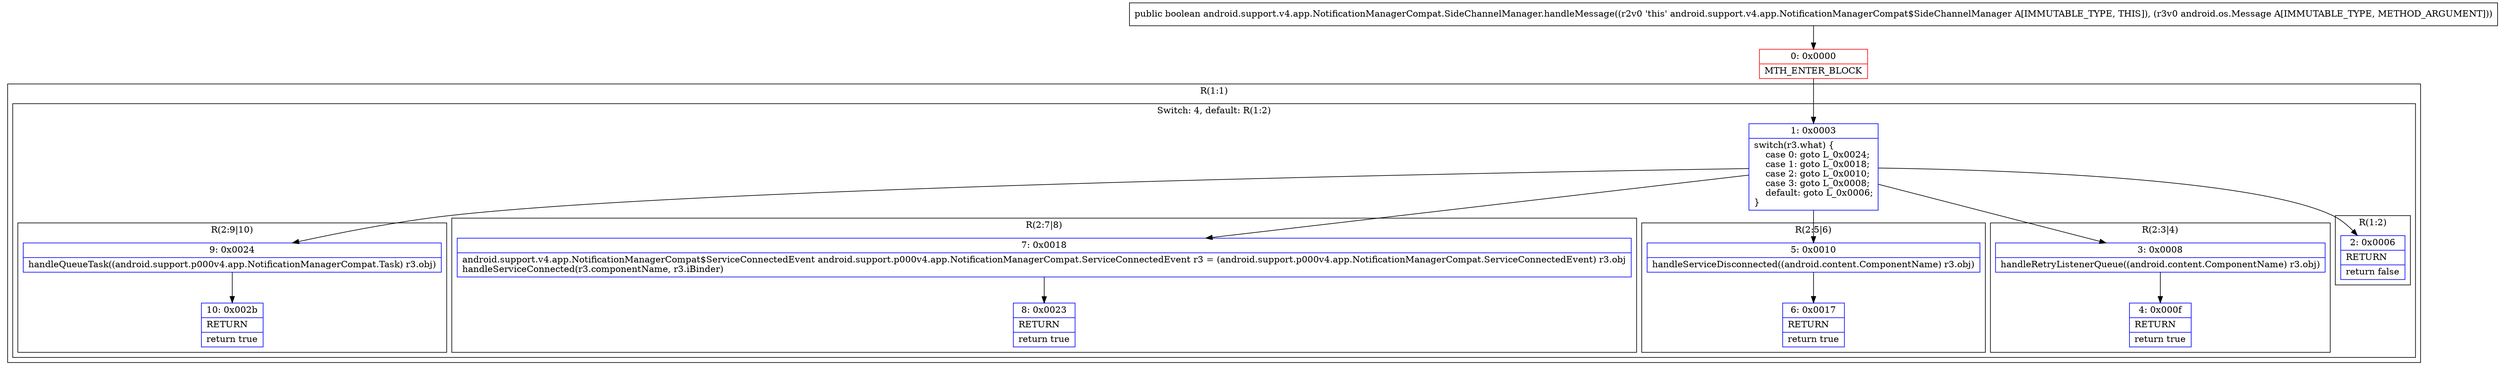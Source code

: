 digraph "CFG forandroid.support.v4.app.NotificationManagerCompat.SideChannelManager.handleMessage(Landroid\/os\/Message;)Z" {
subgraph cluster_Region_535446950 {
label = "R(1:1)";
node [shape=record,color=blue];
subgraph cluster_SwitchRegion_161306355 {
label = "Switch: 4, default: R(1:2)";
node [shape=record,color=blue];
Node_1 [shape=record,label="{1\:\ 0x0003|switch(r3.what) \{\l    case 0: goto L_0x0024;\l    case 1: goto L_0x0018;\l    case 2: goto L_0x0010;\l    case 3: goto L_0x0008;\l    default: goto L_0x0006;\l\}\l}"];
subgraph cluster_Region_1218533111 {
label = "R(2:9|10)";
node [shape=record,color=blue];
Node_9 [shape=record,label="{9\:\ 0x0024|handleQueueTask((android.support.p000v4.app.NotificationManagerCompat.Task) r3.obj)\l}"];
Node_10 [shape=record,label="{10\:\ 0x002b|RETURN\l|return true\l}"];
}
subgraph cluster_Region_337713976 {
label = "R(2:7|8)";
node [shape=record,color=blue];
Node_7 [shape=record,label="{7\:\ 0x0018|android.support.v4.app.NotificationManagerCompat$ServiceConnectedEvent android.support.p000v4.app.NotificationManagerCompat.ServiceConnectedEvent r3 = (android.support.p000v4.app.NotificationManagerCompat.ServiceConnectedEvent) r3.obj\lhandleServiceConnected(r3.componentName, r3.iBinder)\l}"];
Node_8 [shape=record,label="{8\:\ 0x0023|RETURN\l|return true\l}"];
}
subgraph cluster_Region_61800837 {
label = "R(2:5|6)";
node [shape=record,color=blue];
Node_5 [shape=record,label="{5\:\ 0x0010|handleServiceDisconnected((android.content.ComponentName) r3.obj)\l}"];
Node_6 [shape=record,label="{6\:\ 0x0017|RETURN\l|return true\l}"];
}
subgraph cluster_Region_1311093539 {
label = "R(2:3|4)";
node [shape=record,color=blue];
Node_3 [shape=record,label="{3\:\ 0x0008|handleRetryListenerQueue((android.content.ComponentName) r3.obj)\l}"];
Node_4 [shape=record,label="{4\:\ 0x000f|RETURN\l|return true\l}"];
}
subgraph cluster_Region_770465498 {
label = "R(1:2)";
node [shape=record,color=blue];
Node_2 [shape=record,label="{2\:\ 0x0006|RETURN\l|return false\l}"];
}
}
}
Node_0 [shape=record,color=red,label="{0\:\ 0x0000|MTH_ENTER_BLOCK\l}"];
MethodNode[shape=record,label="{public boolean android.support.v4.app.NotificationManagerCompat.SideChannelManager.handleMessage((r2v0 'this' android.support.v4.app.NotificationManagerCompat$SideChannelManager A[IMMUTABLE_TYPE, THIS]), (r3v0 android.os.Message A[IMMUTABLE_TYPE, METHOD_ARGUMENT])) }"];
MethodNode -> Node_0;
Node_1 -> Node_2;
Node_1 -> Node_3;
Node_1 -> Node_5;
Node_1 -> Node_7;
Node_1 -> Node_9;
Node_9 -> Node_10;
Node_7 -> Node_8;
Node_5 -> Node_6;
Node_3 -> Node_4;
Node_0 -> Node_1;
}


